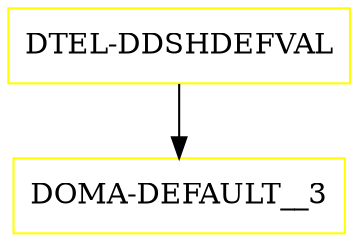 digraph G {
  "DTEL-DDSHDEFVAL" [shape=box,color=yellow];
  "DOMA-DEFAULT__3" [shape=box,color=yellow,URL="./DOMA_DEFAULT__3.html"];
  "DTEL-DDSHDEFVAL" -> "DOMA-DEFAULT__3";
}
